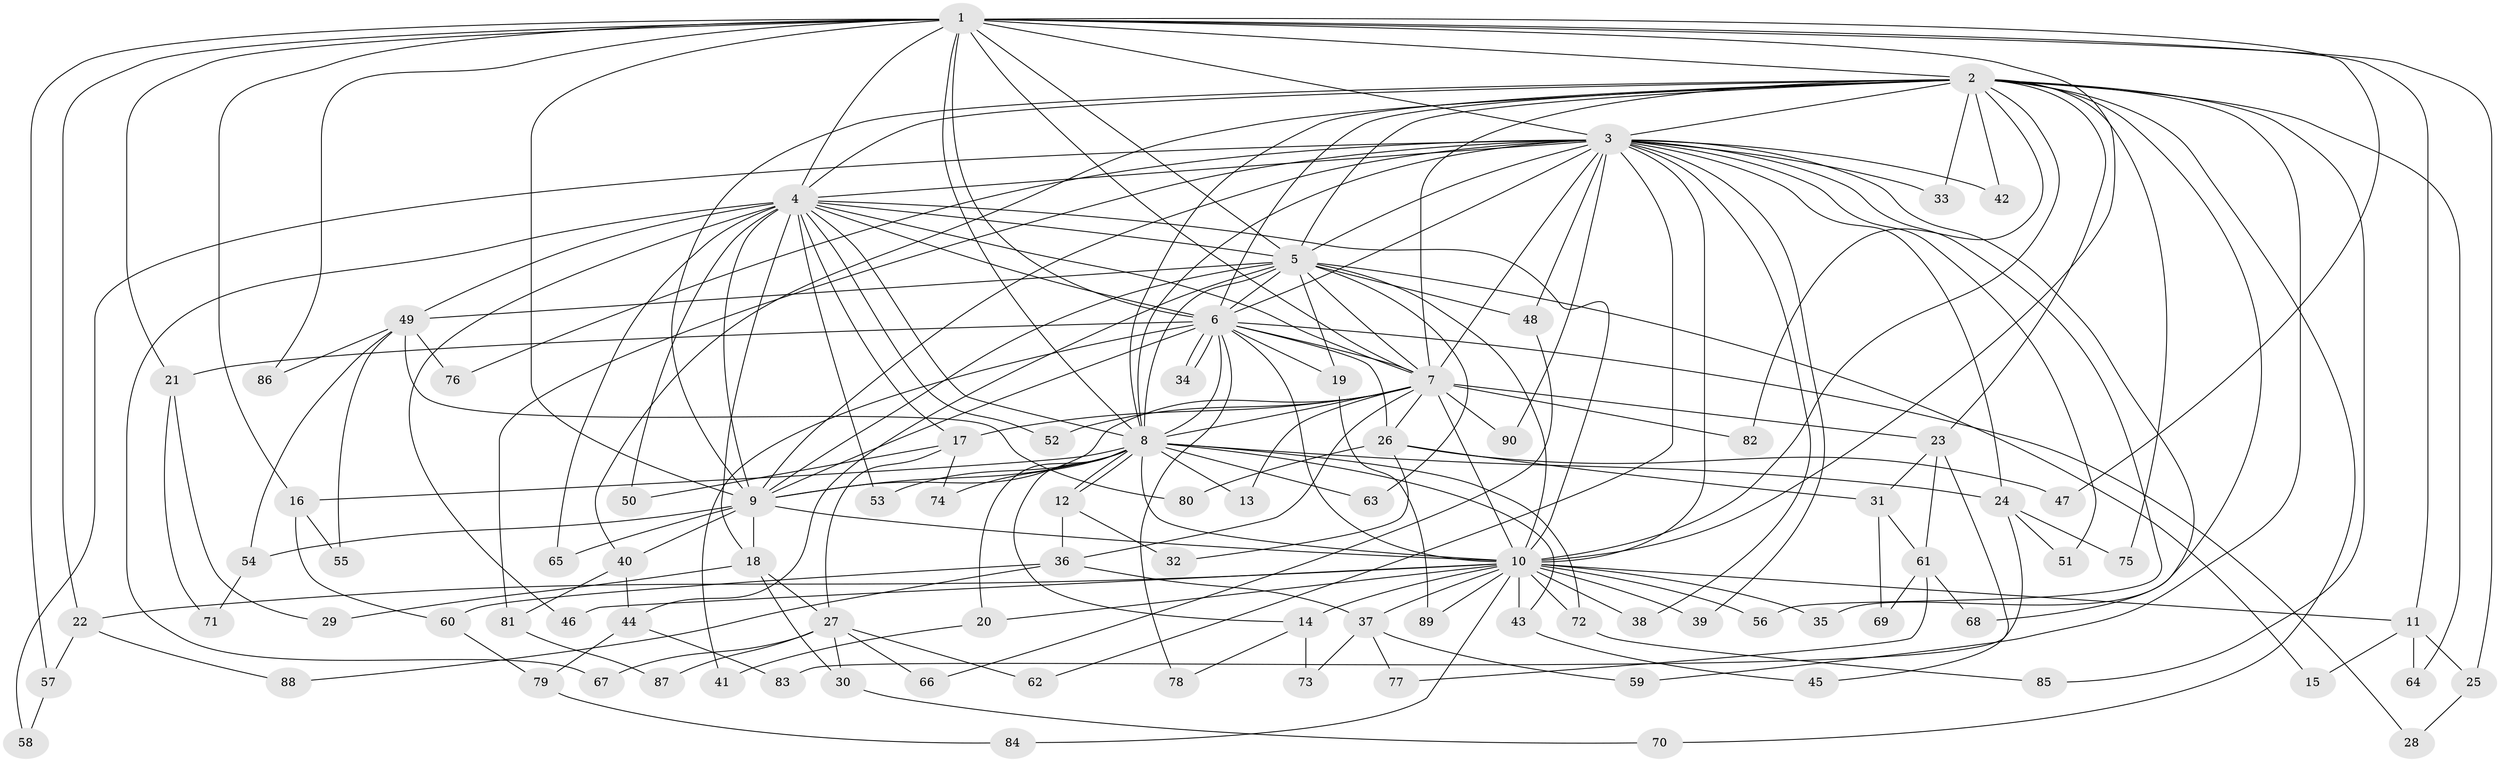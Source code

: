 // Generated by graph-tools (version 1.1) at 2025/14/03/09/25 04:14:11]
// undirected, 90 vertices, 205 edges
graph export_dot {
graph [start="1"]
  node [color=gray90,style=filled];
  1;
  2;
  3;
  4;
  5;
  6;
  7;
  8;
  9;
  10;
  11;
  12;
  13;
  14;
  15;
  16;
  17;
  18;
  19;
  20;
  21;
  22;
  23;
  24;
  25;
  26;
  27;
  28;
  29;
  30;
  31;
  32;
  33;
  34;
  35;
  36;
  37;
  38;
  39;
  40;
  41;
  42;
  43;
  44;
  45;
  46;
  47;
  48;
  49;
  50;
  51;
  52;
  53;
  54;
  55;
  56;
  57;
  58;
  59;
  60;
  61;
  62;
  63;
  64;
  65;
  66;
  67;
  68;
  69;
  70;
  71;
  72;
  73;
  74;
  75;
  76;
  77;
  78;
  79;
  80;
  81;
  82;
  83;
  84;
  85;
  86;
  87;
  88;
  89;
  90;
  1 -- 2;
  1 -- 3;
  1 -- 4;
  1 -- 5;
  1 -- 6;
  1 -- 7;
  1 -- 8;
  1 -- 9;
  1 -- 10;
  1 -- 11;
  1 -- 16;
  1 -- 21;
  1 -- 22;
  1 -- 25;
  1 -- 47;
  1 -- 57;
  1 -- 86;
  2 -- 3;
  2 -- 4;
  2 -- 5;
  2 -- 6;
  2 -- 7;
  2 -- 8;
  2 -- 9;
  2 -- 10;
  2 -- 23;
  2 -- 33;
  2 -- 35;
  2 -- 40;
  2 -- 42;
  2 -- 59;
  2 -- 64;
  2 -- 70;
  2 -- 75;
  2 -- 82;
  2 -- 85;
  3 -- 4;
  3 -- 5;
  3 -- 6;
  3 -- 7;
  3 -- 8;
  3 -- 9;
  3 -- 10;
  3 -- 24;
  3 -- 33;
  3 -- 38;
  3 -- 39;
  3 -- 42;
  3 -- 48;
  3 -- 51;
  3 -- 56;
  3 -- 58;
  3 -- 62;
  3 -- 68;
  3 -- 76;
  3 -- 81;
  3 -- 90;
  4 -- 5;
  4 -- 6;
  4 -- 7;
  4 -- 8;
  4 -- 9;
  4 -- 10;
  4 -- 17;
  4 -- 18;
  4 -- 46;
  4 -- 49;
  4 -- 50;
  4 -- 52;
  4 -- 53;
  4 -- 65;
  4 -- 67;
  5 -- 6;
  5 -- 7;
  5 -- 8;
  5 -- 9;
  5 -- 10;
  5 -- 15;
  5 -- 19;
  5 -- 44;
  5 -- 48;
  5 -- 49;
  5 -- 63;
  6 -- 7;
  6 -- 8;
  6 -- 9;
  6 -- 10;
  6 -- 19;
  6 -- 21;
  6 -- 26;
  6 -- 28;
  6 -- 34;
  6 -- 34;
  6 -- 41;
  6 -- 78;
  7 -- 8;
  7 -- 9;
  7 -- 10;
  7 -- 13;
  7 -- 17;
  7 -- 23;
  7 -- 26;
  7 -- 36;
  7 -- 52;
  7 -- 82;
  7 -- 90;
  8 -- 9;
  8 -- 10;
  8 -- 12;
  8 -- 12;
  8 -- 13;
  8 -- 14;
  8 -- 16;
  8 -- 20;
  8 -- 24;
  8 -- 43;
  8 -- 53;
  8 -- 63;
  8 -- 72;
  8 -- 74;
  9 -- 10;
  9 -- 18;
  9 -- 40;
  9 -- 54;
  9 -- 65;
  10 -- 11;
  10 -- 14;
  10 -- 20;
  10 -- 22;
  10 -- 35;
  10 -- 37;
  10 -- 38;
  10 -- 39;
  10 -- 43;
  10 -- 46;
  10 -- 56;
  10 -- 72;
  10 -- 84;
  10 -- 89;
  11 -- 15;
  11 -- 25;
  11 -- 64;
  12 -- 32;
  12 -- 36;
  14 -- 73;
  14 -- 78;
  16 -- 55;
  16 -- 60;
  17 -- 27;
  17 -- 50;
  17 -- 74;
  18 -- 27;
  18 -- 29;
  18 -- 30;
  19 -- 89;
  20 -- 41;
  21 -- 29;
  21 -- 71;
  22 -- 57;
  22 -- 88;
  23 -- 31;
  23 -- 45;
  23 -- 61;
  24 -- 51;
  24 -- 75;
  24 -- 83;
  25 -- 28;
  26 -- 31;
  26 -- 32;
  26 -- 47;
  26 -- 80;
  27 -- 30;
  27 -- 62;
  27 -- 66;
  27 -- 67;
  27 -- 87;
  30 -- 70;
  31 -- 61;
  31 -- 69;
  36 -- 37;
  36 -- 60;
  36 -- 88;
  37 -- 59;
  37 -- 73;
  37 -- 77;
  40 -- 44;
  40 -- 81;
  43 -- 45;
  44 -- 79;
  44 -- 83;
  48 -- 66;
  49 -- 54;
  49 -- 55;
  49 -- 76;
  49 -- 80;
  49 -- 86;
  54 -- 71;
  57 -- 58;
  60 -- 79;
  61 -- 68;
  61 -- 69;
  61 -- 77;
  72 -- 85;
  79 -- 84;
  81 -- 87;
}
